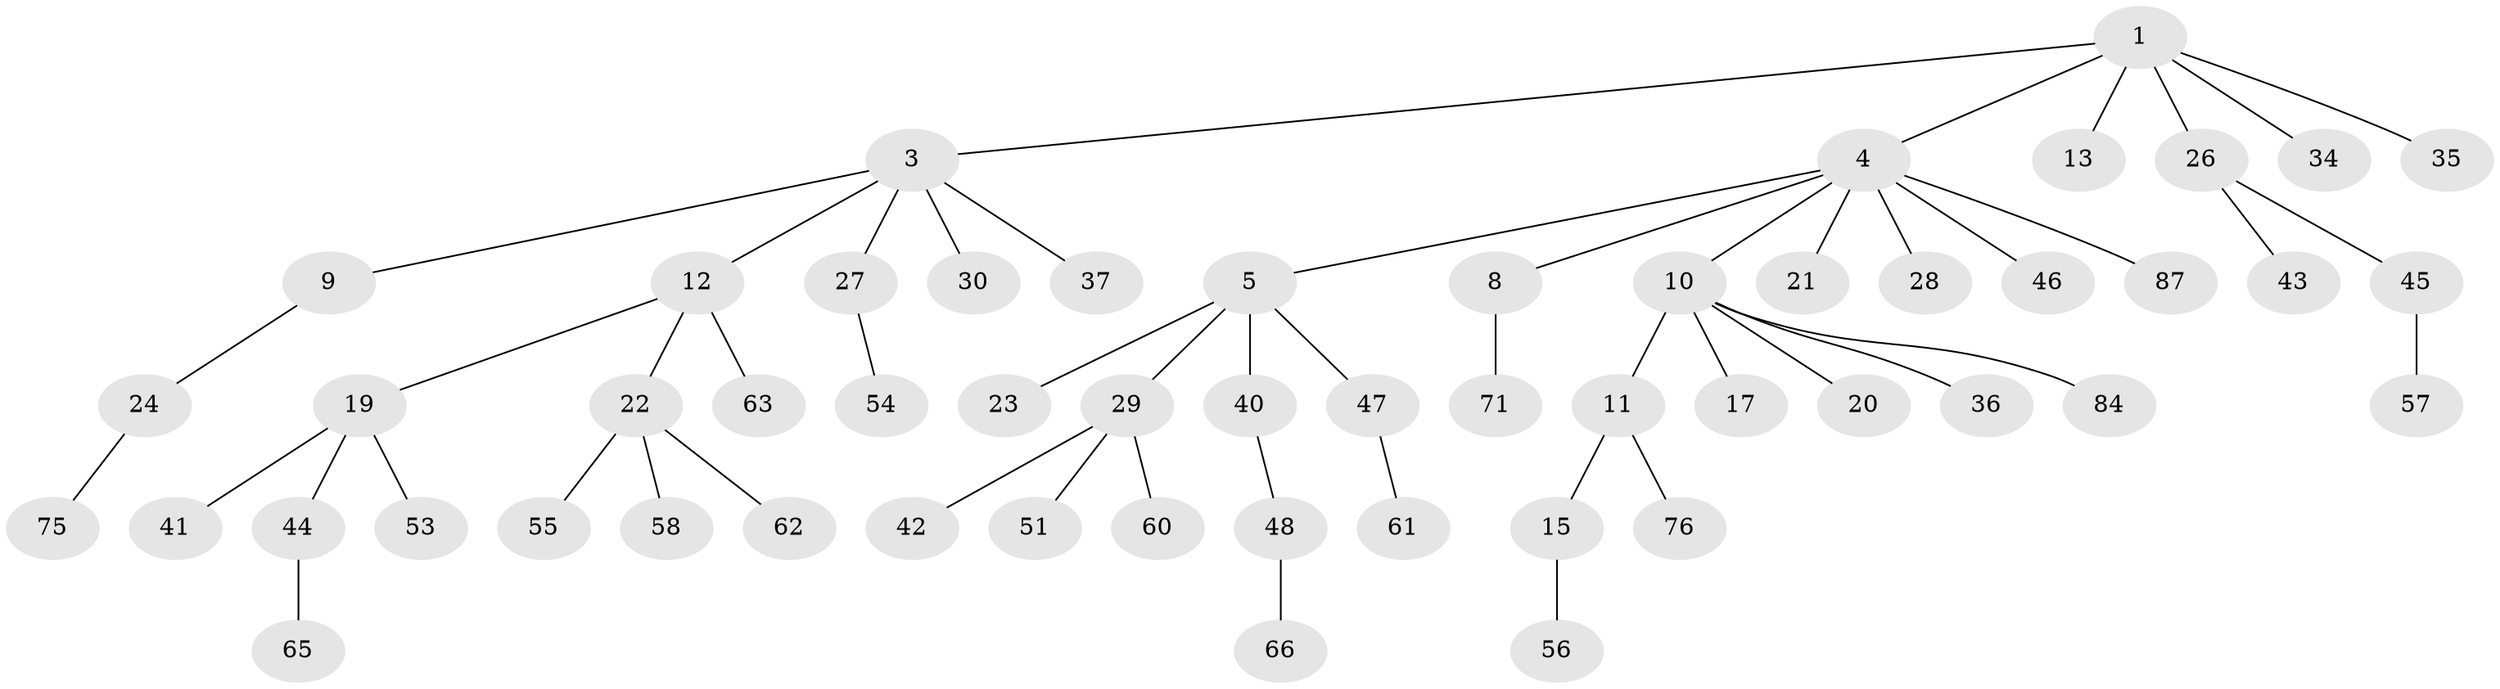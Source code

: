 // original degree distribution, {5: 0.03333333333333333, 3: 0.08888888888888889, 4: 0.07777777777777778, 7: 0.011111111111111112, 2: 0.3111111111111111, 6: 0.011111111111111112, 1: 0.4666666666666667}
// Generated by graph-tools (version 1.1) at 2025/19/03/04/25 18:19:07]
// undirected, 54 vertices, 53 edges
graph export_dot {
graph [start="1"]
  node [color=gray90,style=filled];
  1 [super="+2"];
  3 [super="+6"];
  4 [super="+7"];
  5 [super="+16+64+14"];
  8 [super="+25"];
  9;
  10;
  11 [super="+18"];
  12;
  13;
  15 [super="+79"];
  17 [super="+83"];
  19 [super="+33+68+31"];
  20;
  21 [super="+59"];
  22 [super="+39"];
  23;
  24;
  26 [super="+32+82"];
  27 [super="+88"];
  28;
  29 [super="+50"];
  30;
  34;
  35;
  36;
  37;
  40;
  41;
  42;
  43;
  44;
  45;
  46;
  47 [super="+52"];
  48;
  51 [super="+78+74"];
  53 [super="+77"];
  54;
  55;
  56;
  57 [super="+81"];
  58 [super="+90"];
  60 [super="+89"];
  61 [super="+69"];
  62;
  63;
  65 [super="+72"];
  66;
  71;
  75;
  76;
  84;
  87;
  1 -- 4;
  1 -- 26;
  1 -- 34;
  1 -- 35;
  1 -- 3;
  1 -- 13;
  3 -- 27;
  3 -- 30;
  3 -- 9;
  3 -- 12;
  3 -- 37;
  4 -- 5;
  4 -- 8;
  4 -- 10;
  4 -- 21;
  4 -- 46;
  4 -- 28;
  4 -- 87;
  5 -- 23;
  5 -- 40;
  5 -- 29;
  5 -- 47;
  8 -- 71;
  9 -- 24;
  10 -- 11;
  10 -- 17;
  10 -- 20;
  10 -- 36;
  10 -- 84;
  11 -- 15;
  11 -- 76;
  12 -- 19;
  12 -- 22;
  12 -- 63;
  15 -- 56;
  19 -- 53;
  19 -- 41;
  19 -- 44;
  22 -- 62;
  22 -- 58;
  22 -- 55;
  24 -- 75;
  26 -- 45;
  26 -- 43;
  27 -- 54;
  29 -- 42;
  29 -- 60;
  29 -- 51;
  40 -- 48;
  44 -- 65;
  45 -- 57;
  47 -- 61;
  48 -- 66;
}
